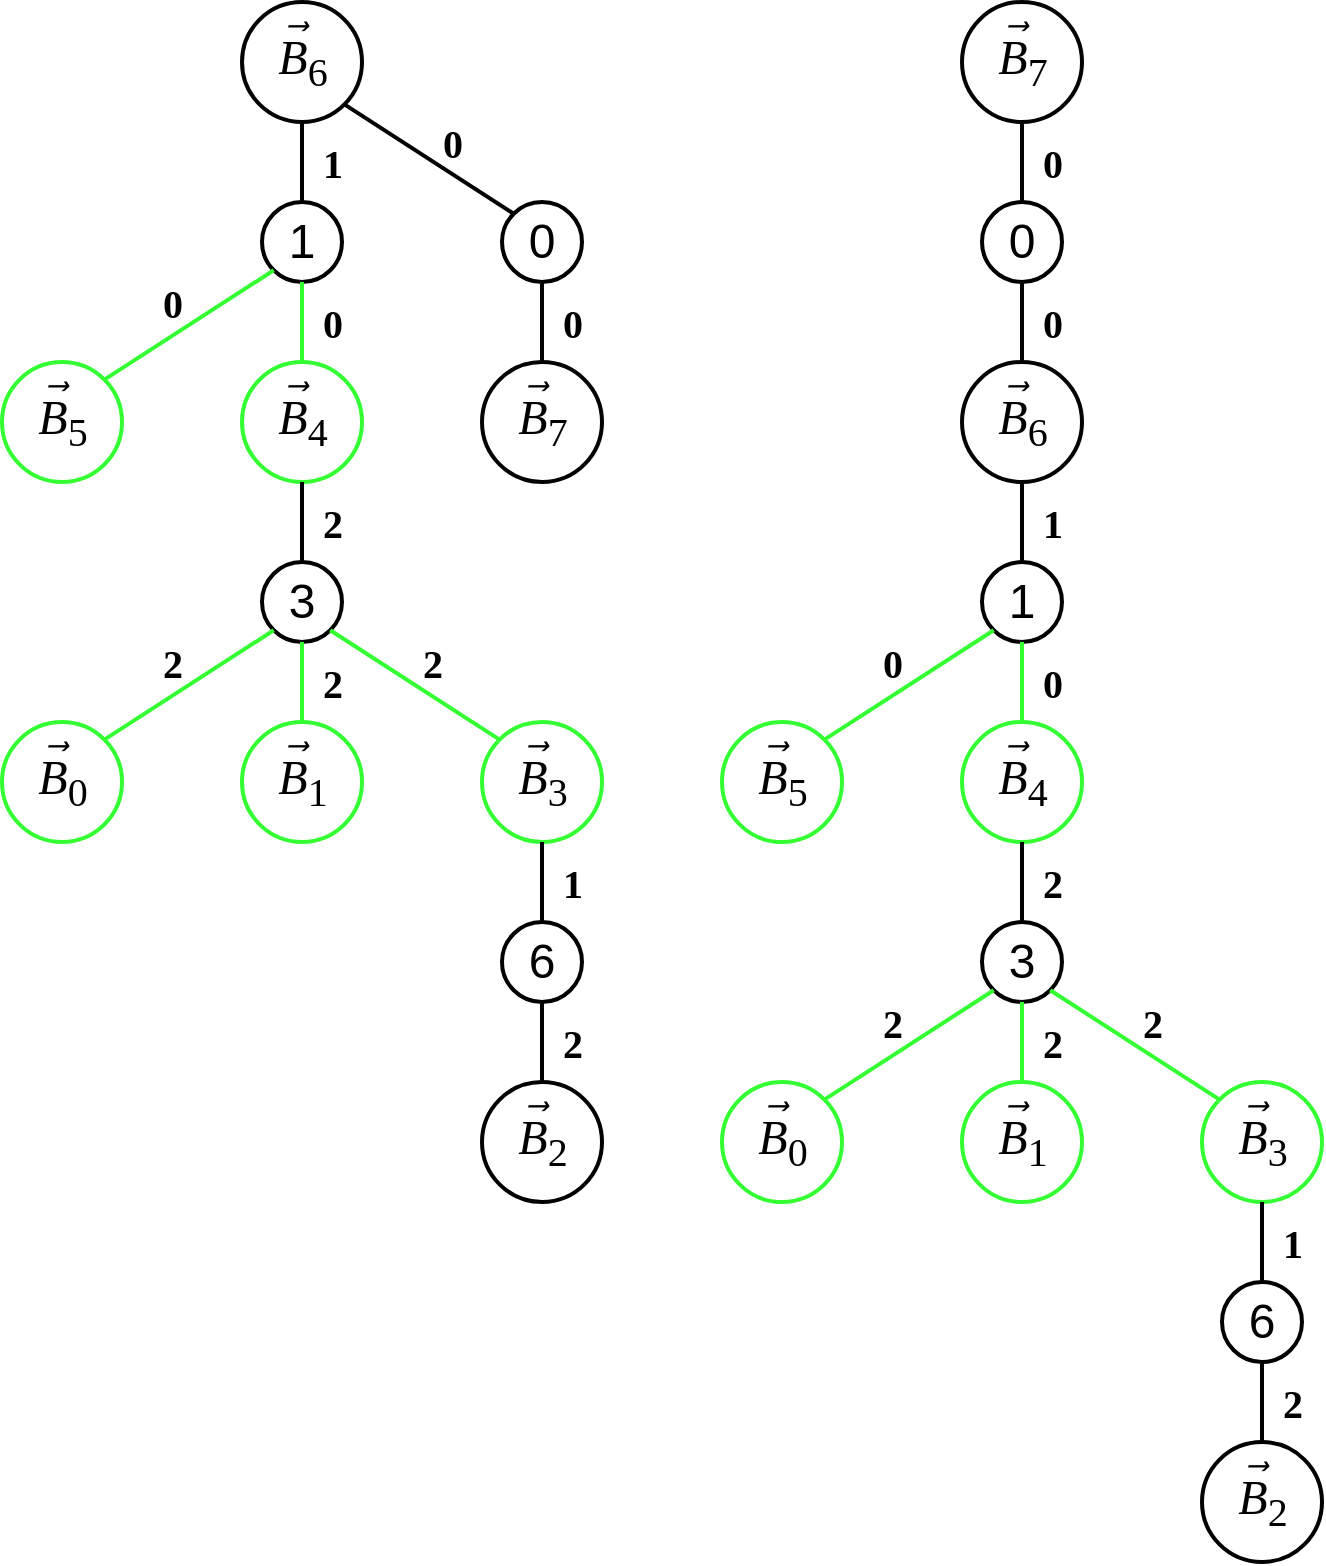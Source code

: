 <mxfile version="24.7.14">
  <diagram name="Page-1" id="zdLS6XzUSG3x8lp1yBCd">
    <mxGraphModel dx="1434" dy="841" grid="1" gridSize="10" guides="1" tooltips="1" connect="1" arrows="1" fold="1" page="1" pageScale="1" pageWidth="827" pageHeight="1169" background="none" math="0" shadow="0">
      <root>
        <mxCell id="0" />
        <mxCell id="1" parent="0" />
        <mxCell id="ZnwNd1amS8vzW6LrnCgQ-21" value="" style="ellipse;whiteSpace=wrap;html=1;aspect=fixed;strokeWidth=2;fontSize=15;strokeColor=#33FF33;" parent="1" vertex="1">
          <mxGeometry x="110" y="460" width="60" height="60" as="geometry" />
        </mxCell>
        <mxCell id="_PjYLiZ7u1xAUvMMXe8_-4" value="&lt;font face=&quot;Helvetica&quot; style=&quot;font-size: 24px;&quot;&gt;3&lt;/font&gt;" style="ellipse;whiteSpace=wrap;html=1;aspect=fixed;strokeWidth=2;" parent="1" vertex="1">
          <mxGeometry x="240" y="380" width="40" height="40" as="geometry" />
        </mxCell>
        <mxCell id="ZnwNd1amS8vzW6LrnCgQ-4" value="&lt;span style=&quot;font-size: 24px;&quot;&gt;&lt;span style=&quot;font-style: italic;&quot;&gt;B&lt;/span&gt;&lt;span style=&quot;&quot;&gt;&lt;sub style=&quot;&quot;&gt;0&lt;/sub&gt;&lt;/span&gt;&lt;/span&gt;" style="text;html=1;align=center;verticalAlign=middle;resizable=0;points=[];autosize=1;strokeColor=none;fillColor=none;strokeWidth=1;fontFamily=Times New Roman;fontStyle=0" parent="1" vertex="1">
          <mxGeometry x="115" y="465" width="50" height="50" as="geometry" />
        </mxCell>
        <mxCell id="ZnwNd1amS8vzW6LrnCgQ-15" value="&lt;var style=&quot;font-size: 24px;&quot; class=&quot;vector&quot;&gt;&lt;span style=&quot;font-size: 24px;&quot;&gt;&lt;font style=&quot;font-size: 24px;&quot;&gt;⃗&lt;/font&gt;&lt;/span&gt;&lt;/var&gt;" style="text;html=1;align=center;verticalAlign=middle;resizable=0;points=[];autosize=1;strokeColor=none;fillColor=none;fontFamily=Times New Roman;fontSize=24;" parent="1" vertex="1">
          <mxGeometry x="130" y="460" width="20" height="40" as="geometry" />
        </mxCell>
        <mxCell id="ZnwNd1amS8vzW6LrnCgQ-23" value="" style="ellipse;whiteSpace=wrap;html=1;aspect=fixed;strokeWidth=2;fontSize=15;strokeColor=#33FF33;" parent="1" vertex="1">
          <mxGeometry x="230" y="460" width="60" height="60" as="geometry" />
        </mxCell>
        <mxCell id="ZnwNd1amS8vzW6LrnCgQ-24" value="&lt;span style=&quot;font-size: 24px;&quot;&gt;&lt;span style=&quot;font-style: italic;&quot;&gt;B&lt;/span&gt;&lt;span style=&quot;&quot;&gt;&lt;sub style=&quot;&quot;&gt;1&lt;/sub&gt;&lt;/span&gt;&lt;/span&gt;" style="text;html=1;align=center;verticalAlign=middle;resizable=0;points=[];autosize=1;strokeColor=none;fillColor=none;strokeWidth=1;fontFamily=Times New Roman;fontStyle=0" parent="1" vertex="1">
          <mxGeometry x="235" y="465" width="50" height="50" as="geometry" />
        </mxCell>
        <mxCell id="ZnwNd1amS8vzW6LrnCgQ-25" value="&lt;var style=&quot;font-size: 24px;&quot; class=&quot;vector&quot;&gt;&lt;span style=&quot;font-size: 24px;&quot;&gt;&lt;font style=&quot;font-size: 24px;&quot;&gt;⃗&lt;/font&gt;&lt;/span&gt;&lt;/var&gt;" style="text;html=1;align=center;verticalAlign=middle;resizable=0;points=[];autosize=1;strokeColor=none;fillColor=none;fontFamily=Times New Roman;fontSize=24;" parent="1" vertex="1">
          <mxGeometry x="250" y="460" width="20" height="40" as="geometry" />
        </mxCell>
        <mxCell id="ZnwNd1amS8vzW6LrnCgQ-26" value="" style="ellipse;whiteSpace=wrap;html=1;aspect=fixed;strokeWidth=2;fontSize=15;strokeColor=#33FF33;" parent="1" vertex="1">
          <mxGeometry x="350" y="460" width="60" height="60" as="geometry" />
        </mxCell>
        <mxCell id="ZnwNd1amS8vzW6LrnCgQ-27" value="&lt;span style=&quot;font-size: 24px;&quot;&gt;&lt;span style=&quot;font-style: italic;&quot;&gt;B&lt;/span&gt;&lt;span style=&quot;&quot;&gt;&lt;sub style=&quot;&quot;&gt;3&lt;/sub&gt;&lt;/span&gt;&lt;/span&gt;" style="text;html=1;align=center;verticalAlign=middle;resizable=0;points=[];autosize=1;strokeColor=none;fillColor=none;strokeWidth=1;fontFamily=Times New Roman;fontStyle=0" parent="1" vertex="1">
          <mxGeometry x="355" y="465" width="50" height="50" as="geometry" />
        </mxCell>
        <mxCell id="ZnwNd1amS8vzW6LrnCgQ-28" value="&lt;var style=&quot;font-size: 24px;&quot; class=&quot;vector&quot;&gt;&lt;span style=&quot;font-size: 24px;&quot;&gt;&lt;font style=&quot;font-size: 24px;&quot;&gt;⃗&lt;/font&gt;&lt;/span&gt;&lt;/var&gt;" style="text;html=1;align=center;verticalAlign=middle;resizable=0;points=[];autosize=1;strokeColor=none;fillColor=none;fontFamily=Times New Roman;fontSize=24;" parent="1" vertex="1">
          <mxGeometry x="370" y="460" width="20" height="40" as="geometry" />
        </mxCell>
        <mxCell id="ZnwNd1amS8vzW6LrnCgQ-29" value="" style="ellipse;whiteSpace=wrap;html=1;aspect=fixed;strokeWidth=2;fontSize=15;strokeColor=#33FF33;" parent="1" vertex="1">
          <mxGeometry x="230" y="280" width="60" height="60" as="geometry" />
        </mxCell>
        <mxCell id="ZnwNd1amS8vzW6LrnCgQ-30" value="&lt;span style=&quot;font-size: 24px;&quot;&gt;&lt;span style=&quot;font-style: italic;&quot;&gt;B&lt;/span&gt;&lt;span style=&quot;&quot;&gt;&lt;sub style=&quot;&quot;&gt;4&lt;/sub&gt;&lt;/span&gt;&lt;/span&gt;" style="text;html=1;align=center;verticalAlign=middle;resizable=0;points=[];autosize=1;strokeColor=none;fillColor=none;strokeWidth=1;fontFamily=Times New Roman;fontStyle=0" parent="1" vertex="1">
          <mxGeometry x="235" y="285" width="50" height="50" as="geometry" />
        </mxCell>
        <mxCell id="ZnwNd1amS8vzW6LrnCgQ-31" value="&lt;var style=&quot;font-size: 24px;&quot; class=&quot;vector&quot;&gt;&lt;span style=&quot;font-size: 24px;&quot;&gt;&lt;font style=&quot;font-size: 24px;&quot;&gt;⃗&lt;/font&gt;&lt;/span&gt;&lt;/var&gt;" style="text;html=1;align=center;verticalAlign=middle;resizable=0;points=[];autosize=1;strokeColor=none;fillColor=none;fontFamily=Times New Roman;fontSize=24;" parent="1" vertex="1">
          <mxGeometry x="250" y="280" width="20" height="40" as="geometry" />
        </mxCell>
        <mxCell id="ZnwNd1amS8vzW6LrnCgQ-35" value="&lt;font face=&quot;Helvetica&quot; style=&quot;font-size: 24px;&quot;&gt;6&lt;/font&gt;" style="ellipse;whiteSpace=wrap;html=1;aspect=fixed;strokeWidth=2;" parent="1" vertex="1">
          <mxGeometry x="360" y="560" width="40" height="40" as="geometry" />
        </mxCell>
        <mxCell id="ZnwNd1amS8vzW6LrnCgQ-36" value="&lt;font face=&quot;Helvetica&quot; style=&quot;font-size: 24px;&quot;&gt;1&lt;/font&gt;" style="ellipse;whiteSpace=wrap;html=1;aspect=fixed;strokeWidth=2;" parent="1" vertex="1">
          <mxGeometry x="240" y="200" width="40" height="40" as="geometry" />
        </mxCell>
        <mxCell id="ZnwNd1amS8vzW6LrnCgQ-41" value="" style="ellipse;whiteSpace=wrap;html=1;aspect=fixed;strokeWidth=2;fontSize=15;" parent="1" vertex="1">
          <mxGeometry x="350" y="640" width="60" height="60" as="geometry" />
        </mxCell>
        <mxCell id="ZnwNd1amS8vzW6LrnCgQ-42" value="&lt;span style=&quot;font-size: 24px;&quot;&gt;&lt;span style=&quot;font-style: italic;&quot;&gt;B&lt;/span&gt;&lt;span style=&quot;&quot;&gt;&lt;sub style=&quot;&quot;&gt;2&lt;/sub&gt;&lt;/span&gt;&lt;/span&gt;" style="text;html=1;align=center;verticalAlign=middle;resizable=0;points=[];autosize=1;strokeColor=none;fillColor=none;strokeWidth=1;fontFamily=Times New Roman;fontStyle=0" parent="1" vertex="1">
          <mxGeometry x="355" y="645" width="50" height="50" as="geometry" />
        </mxCell>
        <mxCell id="ZnwNd1amS8vzW6LrnCgQ-43" value="&lt;var style=&quot;font-size: 24px;&quot; class=&quot;vector&quot;&gt;&lt;span style=&quot;font-size: 24px;&quot;&gt;&lt;font style=&quot;font-size: 24px;&quot;&gt;⃗&lt;/font&gt;&lt;/span&gt;&lt;/var&gt;" style="text;html=1;align=center;verticalAlign=middle;resizable=0;points=[];autosize=1;strokeColor=none;fillColor=none;fontFamily=Times New Roman;fontSize=24;" parent="1" vertex="1">
          <mxGeometry x="370" y="640" width="20" height="40" as="geometry" />
        </mxCell>
        <mxCell id="ZnwNd1amS8vzW6LrnCgQ-44" value="" style="ellipse;whiteSpace=wrap;html=1;aspect=fixed;strokeWidth=2;fontSize=15;strokeColor=#33FF33;" parent="1" vertex="1">
          <mxGeometry x="110" y="280" width="60" height="60" as="geometry" />
        </mxCell>
        <mxCell id="ZnwNd1amS8vzW6LrnCgQ-45" value="&lt;span style=&quot;font-size: 24px;&quot;&gt;&lt;span style=&quot;font-style: italic;&quot;&gt;B&lt;/span&gt;&lt;span style=&quot;&quot;&gt;&lt;sub style=&quot;&quot;&gt;5&lt;/sub&gt;&lt;/span&gt;&lt;/span&gt;" style="text;html=1;align=center;verticalAlign=middle;resizable=0;points=[];autosize=1;strokeColor=none;fillColor=none;strokeWidth=1;fontFamily=Times New Roman;fontStyle=0" parent="1" vertex="1">
          <mxGeometry x="115" y="285" width="50" height="50" as="geometry" />
        </mxCell>
        <mxCell id="ZnwNd1amS8vzW6LrnCgQ-46" value="&lt;var style=&quot;font-size: 24px;&quot; class=&quot;vector&quot;&gt;&lt;span style=&quot;font-size: 24px;&quot;&gt;&lt;font style=&quot;font-size: 24px;&quot;&gt;⃗&lt;/font&gt;&lt;/span&gt;&lt;/var&gt;" style="text;html=1;align=center;verticalAlign=middle;resizable=0;points=[];autosize=1;strokeColor=none;fillColor=none;fontFamily=Times New Roman;fontSize=24;" parent="1" vertex="1">
          <mxGeometry x="130" y="280" width="20" height="40" as="geometry" />
        </mxCell>
        <mxCell id="ZnwNd1amS8vzW6LrnCgQ-47" value="" style="ellipse;whiteSpace=wrap;html=1;aspect=fixed;strokeWidth=2;fontSize=15;strokeColor=#030303;" parent="1" vertex="1">
          <mxGeometry x="230" y="100" width="60" height="60" as="geometry" />
        </mxCell>
        <mxCell id="ZnwNd1amS8vzW6LrnCgQ-48" value="&lt;span style=&quot;font-size: 24px;&quot;&gt;&lt;span style=&quot;font-style: italic;&quot;&gt;B&lt;/span&gt;&lt;span style=&quot;&quot;&gt;&lt;sub style=&quot;&quot;&gt;6&lt;/sub&gt;&lt;/span&gt;&lt;/span&gt;" style="text;html=1;align=center;verticalAlign=middle;resizable=0;points=[];autosize=1;strokeColor=none;fillColor=none;strokeWidth=1;fontFamily=Times New Roman;fontStyle=0" parent="1" vertex="1">
          <mxGeometry x="235" y="105" width="50" height="50" as="geometry" />
        </mxCell>
        <mxCell id="ZnwNd1amS8vzW6LrnCgQ-49" value="&lt;var style=&quot;font-size: 24px;&quot; class=&quot;vector&quot;&gt;&lt;span style=&quot;font-size: 24px;&quot;&gt;&lt;font style=&quot;font-size: 24px;&quot;&gt;⃗&lt;/font&gt;&lt;/span&gt;&lt;/var&gt;" style="text;html=1;align=center;verticalAlign=middle;resizable=0;points=[];autosize=1;strokeColor=none;fillColor=none;fontFamily=Times New Roman;fontSize=24;" parent="1" vertex="1">
          <mxGeometry x="250" y="100" width="20" height="40" as="geometry" />
        </mxCell>
        <mxCell id="ZnwNd1amS8vzW6LrnCgQ-50" value="" style="endArrow=none;html=1;rounded=0;entryX=0.5;entryY=0;entryDx=0;entryDy=0;exitX=0.5;exitY=1;exitDx=0;exitDy=0;fontSize=11;strokeWidth=2;" parent="1" source="ZnwNd1amS8vzW6LrnCgQ-35" target="ZnwNd1amS8vzW6LrnCgQ-41" edge="1">
          <mxGeometry width="50" height="50" relative="1" as="geometry">
            <mxPoint x="40" y="670" as="sourcePoint" />
            <mxPoint x="40" y="710" as="targetPoint" />
          </mxGeometry>
        </mxCell>
        <mxCell id="ZnwNd1amS8vzW6LrnCgQ-53" value="&lt;font face=&quot;Helvetica&quot; style=&quot;font-size: 24px;&quot;&gt;0&lt;/font&gt;" style="ellipse;whiteSpace=wrap;html=1;aspect=fixed;strokeWidth=2;" parent="1" vertex="1">
          <mxGeometry x="360" y="200" width="40" height="40" as="geometry" />
        </mxCell>
        <mxCell id="ZnwNd1amS8vzW6LrnCgQ-54" value="" style="ellipse;whiteSpace=wrap;html=1;aspect=fixed;strokeWidth=2;fontSize=15;strokeColor=#030303;" parent="1" vertex="1">
          <mxGeometry x="350" y="280" width="60" height="60" as="geometry" />
        </mxCell>
        <mxCell id="ZnwNd1amS8vzW6LrnCgQ-55" value="&lt;span style=&quot;font-size: 24px;&quot;&gt;&lt;span style=&quot;font-style: italic;&quot;&gt;B&lt;/span&gt;&lt;span style=&quot;&quot;&gt;&lt;sub style=&quot;&quot;&gt;7&lt;/sub&gt;&lt;/span&gt;&lt;/span&gt;" style="text;html=1;align=center;verticalAlign=middle;resizable=0;points=[];autosize=1;strokeColor=none;fillColor=none;strokeWidth=1;fontFamily=Times New Roman;fontStyle=0" parent="1" vertex="1">
          <mxGeometry x="355" y="285" width="50" height="50" as="geometry" />
        </mxCell>
        <mxCell id="ZnwNd1amS8vzW6LrnCgQ-56" value="&lt;var style=&quot;font-size: 24px;&quot; class=&quot;vector&quot;&gt;&lt;span style=&quot;font-size: 24px;&quot;&gt;&lt;font style=&quot;font-size: 24px;&quot;&gt;⃗&lt;/font&gt;&lt;/span&gt;&lt;/var&gt;" style="text;html=1;align=center;verticalAlign=middle;resizable=0;points=[];autosize=1;strokeColor=none;fillColor=none;fontFamily=Times New Roman;fontSize=24;" parent="1" vertex="1">
          <mxGeometry x="370" y="280" width="20" height="40" as="geometry" />
        </mxCell>
        <mxCell id="ZnwNd1amS8vzW6LrnCgQ-58" value="" style="endArrow=none;html=1;rounded=0;entryX=0.5;entryY=1;entryDx=0;entryDy=0;exitX=0.5;exitY=0;exitDx=0;exitDy=0;fontSize=11;strokeWidth=2;strokeColor=#030303;" parent="1" source="ZnwNd1amS8vzW6LrnCgQ-54" target="ZnwNd1amS8vzW6LrnCgQ-53" edge="1">
          <mxGeometry width="50" height="50" relative="1" as="geometry">
            <mxPoint x="470" y="570" as="sourcePoint" />
            <mxPoint x="470" y="530" as="targetPoint" />
          </mxGeometry>
        </mxCell>
        <mxCell id="hOlZU20SFHRlqGnEyY6V-10" value="&lt;font size=&quot;1&quot; face=&quot;Times New Roman&quot;&gt;&lt;span style=&quot;font-size: 20px;&quot;&gt;&lt;b&gt;0&lt;/b&gt;&lt;/span&gt;&lt;/font&gt;" style="text;html=1;align=center;verticalAlign=middle;resizable=0;points=[];autosize=1;strokeColor=none;fillColor=none;" parent="1" vertex="1">
          <mxGeometry x="320" y="150" width="30" height="40" as="geometry" />
        </mxCell>
        <mxCell id="Zt5FTZZe3lsU1F_ZuzoK-1" value="" style="endArrow=none;html=1;rounded=0;entryX=1;entryY=1;entryDx=0;entryDy=0;exitX=0;exitY=0;exitDx=0;exitDy=0;fontSize=11;strokeWidth=2;strokeColor=#030303;" parent="1" source="ZnwNd1amS8vzW6LrnCgQ-53" target="ZnwNd1amS8vzW6LrnCgQ-47" edge="1">
          <mxGeometry width="50" height="50" relative="1" as="geometry">
            <mxPoint x="470" y="650" as="sourcePoint" />
            <mxPoint x="390" y="250" as="targetPoint" />
          </mxGeometry>
        </mxCell>
        <mxCell id="Zt5FTZZe3lsU1F_ZuzoK-2" value="" style="endArrow=none;html=1;rounded=0;entryX=0.5;entryY=1;entryDx=0;entryDy=0;exitX=0.5;exitY=0;exitDx=0;exitDy=0;fontSize=11;strokeWidth=2;" parent="1" source="ZnwNd1amS8vzW6LrnCgQ-36" target="ZnwNd1amS8vzW6LrnCgQ-47" edge="1">
          <mxGeometry width="50" height="50" relative="1" as="geometry">
            <mxPoint x="40" y="530" as="sourcePoint" />
            <mxPoint x="40" y="490" as="targetPoint" />
          </mxGeometry>
        </mxCell>
        <mxCell id="Zt5FTZZe3lsU1F_ZuzoK-3" value="" style="endArrow=none;html=1;rounded=0;entryX=0.5;entryY=1;entryDx=0;entryDy=0;fontSize=11;strokeWidth=2;exitX=0.5;exitY=0;exitDx=0;exitDy=0;strokeColor=#33FF33;" parent="1" source="ZnwNd1amS8vzW6LrnCgQ-29" target="ZnwNd1amS8vzW6LrnCgQ-36" edge="1">
          <mxGeometry width="50" height="50" relative="1" as="geometry">
            <mxPoint x="260" y="280" as="sourcePoint" />
            <mxPoint x="270" y="170" as="targetPoint" />
          </mxGeometry>
        </mxCell>
        <mxCell id="Zt5FTZZe3lsU1F_ZuzoK-5" value="" style="endArrow=none;html=1;rounded=0;entryX=1;entryY=0;entryDx=0;entryDy=0;fontSize=11;strokeWidth=2;exitX=0;exitY=1;exitDx=0;exitDy=0;strokeColor=#33FF33;" parent="1" source="ZnwNd1amS8vzW6LrnCgQ-36" target="ZnwNd1amS8vzW6LrnCgQ-44" edge="1">
          <mxGeometry width="50" height="50" relative="1" as="geometry">
            <mxPoint x="270" y="290" as="sourcePoint" />
            <mxPoint x="270" y="250" as="targetPoint" />
          </mxGeometry>
        </mxCell>
        <mxCell id="Zt5FTZZe3lsU1F_ZuzoK-7" value="" style="endArrow=none;html=1;rounded=0;entryX=0.5;entryY=0;entryDx=0;entryDy=0;fontSize=11;strokeWidth=2;exitX=0.5;exitY=1;exitDx=0;exitDy=0;" parent="1" source="ZnwNd1amS8vzW6LrnCgQ-29" target="_PjYLiZ7u1xAUvMMXe8_-4" edge="1">
          <mxGeometry width="50" height="50" relative="1" as="geometry">
            <mxPoint x="256" y="244" as="sourcePoint" />
            <mxPoint x="171" y="299" as="targetPoint" />
          </mxGeometry>
        </mxCell>
        <mxCell id="Zt5FTZZe3lsU1F_ZuzoK-8" value="" style="endArrow=none;html=1;rounded=0;entryX=1;entryY=0;entryDx=0;entryDy=0;fontSize=11;strokeWidth=2;exitX=0;exitY=1;exitDx=0;exitDy=0;strokeColor=#33FF33;" parent="1" source="_PjYLiZ7u1xAUvMMXe8_-4" target="ZnwNd1amS8vzW6LrnCgQ-21" edge="1">
          <mxGeometry width="50" height="50" relative="1" as="geometry">
            <mxPoint x="270" y="350" as="sourcePoint" />
            <mxPoint x="270" y="390" as="targetPoint" />
          </mxGeometry>
        </mxCell>
        <mxCell id="Zt5FTZZe3lsU1F_ZuzoK-9" value="" style="endArrow=none;html=1;rounded=0;entryX=0.5;entryY=0;entryDx=0;entryDy=0;fontSize=11;strokeWidth=2;exitX=0.5;exitY=1;exitDx=0;exitDy=0;strokeColor=#33FF33;" parent="1" source="_PjYLiZ7u1xAUvMMXe8_-4" target="ZnwNd1amS8vzW6LrnCgQ-23" edge="1">
          <mxGeometry width="50" height="50" relative="1" as="geometry">
            <mxPoint x="256" y="418" as="sourcePoint" />
            <mxPoint x="171" y="479" as="targetPoint" />
          </mxGeometry>
        </mxCell>
        <mxCell id="Zt5FTZZe3lsU1F_ZuzoK-10" value="" style="endArrow=none;html=1;rounded=0;entryX=0;entryY=0;entryDx=0;entryDy=0;fontSize=11;strokeWidth=2;exitX=1;exitY=1;exitDx=0;exitDy=0;strokeColor=#33FF33;" parent="1" source="_PjYLiZ7u1xAUvMMXe8_-4" target="ZnwNd1amS8vzW6LrnCgQ-26" edge="1">
          <mxGeometry width="50" height="50" relative="1" as="geometry">
            <mxPoint x="270" y="430" as="sourcePoint" />
            <mxPoint x="270" y="470" as="targetPoint" />
          </mxGeometry>
        </mxCell>
        <mxCell id="Zt5FTZZe3lsU1F_ZuzoK-11" value="" style="endArrow=none;html=1;rounded=0;entryX=0.5;entryY=0;entryDx=0;entryDy=0;fontSize=11;strokeWidth=2;exitX=0.5;exitY=1;exitDx=0;exitDy=0;" parent="1" source="ZnwNd1amS8vzW6LrnCgQ-26" target="ZnwNd1amS8vzW6LrnCgQ-35" edge="1">
          <mxGeometry width="50" height="50" relative="1" as="geometry">
            <mxPoint x="270" y="430" as="sourcePoint" />
            <mxPoint x="270" y="470" as="targetPoint" />
          </mxGeometry>
        </mxCell>
        <mxCell id="Zt5FTZZe3lsU1F_ZuzoK-12" value="&lt;font size=&quot;1&quot; face=&quot;Times New Roman&quot;&gt;&lt;span style=&quot;font-size: 20px;&quot;&gt;&lt;b&gt;0&lt;/b&gt;&lt;/span&gt;&lt;/font&gt;" style="text;html=1;align=center;verticalAlign=middle;resizable=0;points=[];autosize=1;strokeColor=none;fillColor=none;" parent="1" vertex="1">
          <mxGeometry x="380" y="240" width="30" height="40" as="geometry" />
        </mxCell>
        <mxCell id="Zt5FTZZe3lsU1F_ZuzoK-13" value="&lt;font size=&quot;1&quot; face=&quot;Times New Roman&quot;&gt;&lt;span style=&quot;font-size: 20px;&quot;&gt;&lt;b&gt;0&lt;/b&gt;&lt;/span&gt;&lt;/font&gt;" style="text;html=1;align=center;verticalAlign=middle;resizable=0;points=[];autosize=1;strokeColor=none;fillColor=none;" parent="1" vertex="1">
          <mxGeometry x="260" y="240" width="30" height="40" as="geometry" />
        </mxCell>
        <mxCell id="Zt5FTZZe3lsU1F_ZuzoK-14" value="&lt;font size=&quot;1&quot; face=&quot;Times New Roman&quot;&gt;&lt;span style=&quot;font-size: 20px;&quot;&gt;&lt;b&gt;0&lt;/b&gt;&lt;/span&gt;&lt;/font&gt;" style="text;html=1;align=center;verticalAlign=middle;resizable=0;points=[];autosize=1;strokeColor=none;fillColor=none;" parent="1" vertex="1">
          <mxGeometry x="180" y="230" width="30" height="40" as="geometry" />
        </mxCell>
        <mxCell id="Zt5FTZZe3lsU1F_ZuzoK-15" value="&lt;font size=&quot;1&quot; face=&quot;Times New Roman&quot;&gt;&lt;span style=&quot;font-size: 20px;&quot;&gt;&lt;b&gt;1&lt;/b&gt;&lt;/span&gt;&lt;/font&gt;" style="text;html=1;align=center;verticalAlign=middle;resizable=0;points=[];autosize=1;strokeColor=none;fillColor=none;" parent="1" vertex="1">
          <mxGeometry x="260" y="160" width="30" height="40" as="geometry" />
        </mxCell>
        <mxCell id="Zt5FTZZe3lsU1F_ZuzoK-16" value="&lt;font size=&quot;1&quot; face=&quot;Times New Roman&quot;&gt;&lt;span style=&quot;font-size: 20px;&quot;&gt;&lt;b&gt;2&lt;/b&gt;&lt;/span&gt;&lt;/font&gt;" style="text;html=1;align=center;verticalAlign=middle;resizable=0;points=[];autosize=1;strokeColor=none;fillColor=none;" parent="1" vertex="1">
          <mxGeometry x="260" y="340" width="30" height="40" as="geometry" />
        </mxCell>
        <mxCell id="Zt5FTZZe3lsU1F_ZuzoK-17" value="&lt;font size=&quot;1&quot; face=&quot;Times New Roman&quot;&gt;&lt;span style=&quot;font-size: 20px;&quot;&gt;&lt;b&gt;2&lt;/b&gt;&lt;/span&gt;&lt;/font&gt;" style="text;html=1;align=center;verticalAlign=middle;resizable=0;points=[];autosize=1;strokeColor=none;fillColor=none;" parent="1" vertex="1">
          <mxGeometry x="180" y="410" width="30" height="40" as="geometry" />
        </mxCell>
        <mxCell id="Zt5FTZZe3lsU1F_ZuzoK-18" value="&lt;font size=&quot;1&quot; face=&quot;Times New Roman&quot;&gt;&lt;span style=&quot;font-size: 20px;&quot;&gt;&lt;b&gt;2&lt;/b&gt;&lt;/span&gt;&lt;/font&gt;" style="text;html=1;align=center;verticalAlign=middle;resizable=0;points=[];autosize=1;strokeColor=none;fillColor=none;" parent="1" vertex="1">
          <mxGeometry x="310" y="410" width="30" height="40" as="geometry" />
        </mxCell>
        <mxCell id="Zt5FTZZe3lsU1F_ZuzoK-19" value="&lt;font size=&quot;1&quot; face=&quot;Times New Roman&quot;&gt;&lt;span style=&quot;font-size: 20px;&quot;&gt;&lt;b&gt;2&lt;/b&gt;&lt;/span&gt;&lt;/font&gt;" style="text;html=1;align=center;verticalAlign=middle;resizable=0;points=[];autosize=1;strokeColor=none;fillColor=none;" parent="1" vertex="1">
          <mxGeometry x="260" y="420" width="30" height="40" as="geometry" />
        </mxCell>
        <mxCell id="Zt5FTZZe3lsU1F_ZuzoK-20" value="&lt;font size=&quot;1&quot; face=&quot;Times New Roman&quot;&gt;&lt;span style=&quot;font-size: 20px;&quot;&gt;&lt;b&gt;1&lt;/b&gt;&lt;/span&gt;&lt;/font&gt;" style="text;html=1;align=center;verticalAlign=middle;resizable=0;points=[];autosize=1;strokeColor=none;fillColor=none;" parent="1" vertex="1">
          <mxGeometry x="380" y="520" width="30" height="40" as="geometry" />
        </mxCell>
        <mxCell id="Zt5FTZZe3lsU1F_ZuzoK-21" value="&lt;font size=&quot;1&quot; face=&quot;Times New Roman&quot;&gt;&lt;span style=&quot;font-size: 20px;&quot;&gt;&lt;b&gt;2&lt;/b&gt;&lt;/span&gt;&lt;/font&gt;" style="text;html=1;align=center;verticalAlign=middle;resizable=0;points=[];autosize=1;strokeColor=none;fillColor=none;" parent="1" vertex="1">
          <mxGeometry x="380" y="600" width="30" height="40" as="geometry" />
        </mxCell>
        <mxCell id="TzjRBAKnUcTtgnmutC54-1" value="" style="ellipse;whiteSpace=wrap;html=1;aspect=fixed;strokeWidth=2;fontSize=15;strokeColor=#33FF33;" vertex="1" parent="1">
          <mxGeometry x="470" y="640" width="60" height="60" as="geometry" />
        </mxCell>
        <mxCell id="TzjRBAKnUcTtgnmutC54-2" value="&lt;font face=&quot;Helvetica&quot; style=&quot;font-size: 24px;&quot;&gt;3&lt;/font&gt;" style="ellipse;whiteSpace=wrap;html=1;aspect=fixed;strokeWidth=2;" vertex="1" parent="1">
          <mxGeometry x="600" y="560" width="40" height="40" as="geometry" />
        </mxCell>
        <mxCell id="TzjRBAKnUcTtgnmutC54-3" value="&lt;span style=&quot;font-size: 24px;&quot;&gt;&lt;span style=&quot;font-style: italic;&quot;&gt;B&lt;/span&gt;&lt;span style=&quot;&quot;&gt;&lt;sub style=&quot;&quot;&gt;0&lt;/sub&gt;&lt;/span&gt;&lt;/span&gt;" style="text;html=1;align=center;verticalAlign=middle;resizable=0;points=[];autosize=1;strokeColor=none;fillColor=none;strokeWidth=1;fontFamily=Times New Roman;fontStyle=0" vertex="1" parent="1">
          <mxGeometry x="475" y="645" width="50" height="50" as="geometry" />
        </mxCell>
        <mxCell id="TzjRBAKnUcTtgnmutC54-4" value="&lt;var style=&quot;font-size: 24px;&quot; class=&quot;vector&quot;&gt;&lt;span style=&quot;font-size: 24px;&quot;&gt;&lt;font style=&quot;font-size: 24px;&quot;&gt;⃗&lt;/font&gt;&lt;/span&gt;&lt;/var&gt;" style="text;html=1;align=center;verticalAlign=middle;resizable=0;points=[];autosize=1;strokeColor=none;fillColor=none;fontFamily=Times New Roman;fontSize=24;" vertex="1" parent="1">
          <mxGeometry x="490" y="640" width="20" height="40" as="geometry" />
        </mxCell>
        <mxCell id="TzjRBAKnUcTtgnmutC54-5" value="" style="ellipse;whiteSpace=wrap;html=1;aspect=fixed;strokeWidth=2;fontSize=15;strokeColor=#33FF33;" vertex="1" parent="1">
          <mxGeometry x="590" y="640" width="60" height="60" as="geometry" />
        </mxCell>
        <mxCell id="TzjRBAKnUcTtgnmutC54-6" value="&lt;span style=&quot;font-size: 24px;&quot;&gt;&lt;span style=&quot;font-style: italic;&quot;&gt;B&lt;/span&gt;&lt;span style=&quot;&quot;&gt;&lt;sub style=&quot;&quot;&gt;1&lt;/sub&gt;&lt;/span&gt;&lt;/span&gt;" style="text;html=1;align=center;verticalAlign=middle;resizable=0;points=[];autosize=1;strokeColor=none;fillColor=none;strokeWidth=1;fontFamily=Times New Roman;fontStyle=0" vertex="1" parent="1">
          <mxGeometry x="595" y="645" width="50" height="50" as="geometry" />
        </mxCell>
        <mxCell id="TzjRBAKnUcTtgnmutC54-7" value="&lt;var style=&quot;font-size: 24px;&quot; class=&quot;vector&quot;&gt;&lt;span style=&quot;font-size: 24px;&quot;&gt;&lt;font style=&quot;font-size: 24px;&quot;&gt;⃗&lt;/font&gt;&lt;/span&gt;&lt;/var&gt;" style="text;html=1;align=center;verticalAlign=middle;resizable=0;points=[];autosize=1;strokeColor=none;fillColor=none;fontFamily=Times New Roman;fontSize=24;" vertex="1" parent="1">
          <mxGeometry x="610" y="640" width="20" height="40" as="geometry" />
        </mxCell>
        <mxCell id="TzjRBAKnUcTtgnmutC54-8" value="" style="ellipse;whiteSpace=wrap;html=1;aspect=fixed;strokeWidth=2;fontSize=15;strokeColor=#33FF33;" vertex="1" parent="1">
          <mxGeometry x="710" y="640" width="60" height="60" as="geometry" />
        </mxCell>
        <mxCell id="TzjRBAKnUcTtgnmutC54-9" value="&lt;span style=&quot;font-size: 24px;&quot;&gt;&lt;span style=&quot;font-style: italic;&quot;&gt;B&lt;/span&gt;&lt;span style=&quot;&quot;&gt;&lt;sub style=&quot;&quot;&gt;3&lt;/sub&gt;&lt;/span&gt;&lt;/span&gt;" style="text;html=1;align=center;verticalAlign=middle;resizable=0;points=[];autosize=1;strokeColor=none;fillColor=none;strokeWidth=1;fontFamily=Times New Roman;fontStyle=0" vertex="1" parent="1">
          <mxGeometry x="715" y="645" width="50" height="50" as="geometry" />
        </mxCell>
        <mxCell id="TzjRBAKnUcTtgnmutC54-10" value="&lt;var style=&quot;font-size: 24px;&quot; class=&quot;vector&quot;&gt;&lt;span style=&quot;font-size: 24px;&quot;&gt;&lt;font style=&quot;font-size: 24px;&quot;&gt;⃗&lt;/font&gt;&lt;/span&gt;&lt;/var&gt;" style="text;html=1;align=center;verticalAlign=middle;resizable=0;points=[];autosize=1;strokeColor=none;fillColor=none;fontFamily=Times New Roman;fontSize=24;" vertex="1" parent="1">
          <mxGeometry x="730" y="640" width="20" height="40" as="geometry" />
        </mxCell>
        <mxCell id="TzjRBAKnUcTtgnmutC54-11" value="" style="ellipse;whiteSpace=wrap;html=1;aspect=fixed;strokeWidth=2;fontSize=15;strokeColor=#33FF33;" vertex="1" parent="1">
          <mxGeometry x="590" y="460" width="60" height="60" as="geometry" />
        </mxCell>
        <mxCell id="TzjRBAKnUcTtgnmutC54-12" value="&lt;span style=&quot;font-size: 24px;&quot;&gt;&lt;span style=&quot;font-style: italic;&quot;&gt;B&lt;/span&gt;&lt;span style=&quot;&quot;&gt;&lt;sub style=&quot;&quot;&gt;4&lt;/sub&gt;&lt;/span&gt;&lt;/span&gt;" style="text;html=1;align=center;verticalAlign=middle;resizable=0;points=[];autosize=1;strokeColor=none;fillColor=none;strokeWidth=1;fontFamily=Times New Roman;fontStyle=0" vertex="1" parent="1">
          <mxGeometry x="595" y="465" width="50" height="50" as="geometry" />
        </mxCell>
        <mxCell id="TzjRBAKnUcTtgnmutC54-13" value="&lt;var style=&quot;font-size: 24px;&quot; class=&quot;vector&quot;&gt;&lt;span style=&quot;font-size: 24px;&quot;&gt;&lt;font style=&quot;font-size: 24px;&quot;&gt;⃗&lt;/font&gt;&lt;/span&gt;&lt;/var&gt;" style="text;html=1;align=center;verticalAlign=middle;resizable=0;points=[];autosize=1;strokeColor=none;fillColor=none;fontFamily=Times New Roman;fontSize=24;" vertex="1" parent="1">
          <mxGeometry x="610" y="460" width="20" height="40" as="geometry" />
        </mxCell>
        <mxCell id="TzjRBAKnUcTtgnmutC54-14" value="&lt;font face=&quot;Helvetica&quot; style=&quot;font-size: 24px;&quot;&gt;6&lt;/font&gt;" style="ellipse;whiteSpace=wrap;html=1;aspect=fixed;strokeWidth=2;" vertex="1" parent="1">
          <mxGeometry x="720" y="740" width="40" height="40" as="geometry" />
        </mxCell>
        <mxCell id="TzjRBAKnUcTtgnmutC54-15" value="&lt;font face=&quot;Helvetica&quot; style=&quot;font-size: 24px;&quot;&gt;1&lt;/font&gt;" style="ellipse;whiteSpace=wrap;html=1;aspect=fixed;strokeWidth=2;" vertex="1" parent="1">
          <mxGeometry x="600" y="380" width="40" height="40" as="geometry" />
        </mxCell>
        <mxCell id="TzjRBAKnUcTtgnmutC54-16" value="" style="ellipse;whiteSpace=wrap;html=1;aspect=fixed;strokeWidth=2;fontSize=15;" vertex="1" parent="1">
          <mxGeometry x="710" y="820" width="60" height="60" as="geometry" />
        </mxCell>
        <mxCell id="TzjRBAKnUcTtgnmutC54-17" value="&lt;span style=&quot;font-size: 24px;&quot;&gt;&lt;span style=&quot;font-style: italic;&quot;&gt;B&lt;/span&gt;&lt;span style=&quot;&quot;&gt;&lt;sub style=&quot;&quot;&gt;2&lt;/sub&gt;&lt;/span&gt;&lt;/span&gt;" style="text;html=1;align=center;verticalAlign=middle;resizable=0;points=[];autosize=1;strokeColor=none;fillColor=none;strokeWidth=1;fontFamily=Times New Roman;fontStyle=0" vertex="1" parent="1">
          <mxGeometry x="715" y="825" width="50" height="50" as="geometry" />
        </mxCell>
        <mxCell id="TzjRBAKnUcTtgnmutC54-18" value="&lt;var style=&quot;font-size: 24px;&quot; class=&quot;vector&quot;&gt;&lt;span style=&quot;font-size: 24px;&quot;&gt;&lt;font style=&quot;font-size: 24px;&quot;&gt;⃗&lt;/font&gt;&lt;/span&gt;&lt;/var&gt;" style="text;html=1;align=center;verticalAlign=middle;resizable=0;points=[];autosize=1;strokeColor=none;fillColor=none;fontFamily=Times New Roman;fontSize=24;" vertex="1" parent="1">
          <mxGeometry x="730" y="820" width="20" height="40" as="geometry" />
        </mxCell>
        <mxCell id="TzjRBAKnUcTtgnmutC54-19" value="" style="ellipse;whiteSpace=wrap;html=1;aspect=fixed;strokeWidth=2;fontSize=15;strokeColor=#33FF33;" vertex="1" parent="1">
          <mxGeometry x="470" y="460" width="60" height="60" as="geometry" />
        </mxCell>
        <mxCell id="TzjRBAKnUcTtgnmutC54-20" value="&lt;span style=&quot;font-size: 24px;&quot;&gt;&lt;span style=&quot;font-style: italic;&quot;&gt;B&lt;/span&gt;&lt;span style=&quot;&quot;&gt;&lt;sub style=&quot;&quot;&gt;5&lt;/sub&gt;&lt;/span&gt;&lt;/span&gt;" style="text;html=1;align=center;verticalAlign=middle;resizable=0;points=[];autosize=1;strokeColor=none;fillColor=none;strokeWidth=1;fontFamily=Times New Roman;fontStyle=0" vertex="1" parent="1">
          <mxGeometry x="475" y="465" width="50" height="50" as="geometry" />
        </mxCell>
        <mxCell id="TzjRBAKnUcTtgnmutC54-21" value="&lt;var style=&quot;font-size: 24px;&quot; class=&quot;vector&quot;&gt;&lt;span style=&quot;font-size: 24px;&quot;&gt;&lt;font style=&quot;font-size: 24px;&quot;&gt;⃗&lt;/font&gt;&lt;/span&gt;&lt;/var&gt;" style="text;html=1;align=center;verticalAlign=middle;resizable=0;points=[];autosize=1;strokeColor=none;fillColor=none;fontFamily=Times New Roman;fontSize=24;" vertex="1" parent="1">
          <mxGeometry x="490" y="460" width="20" height="40" as="geometry" />
        </mxCell>
        <mxCell id="TzjRBAKnUcTtgnmutC54-22" value="" style="ellipse;whiteSpace=wrap;html=1;aspect=fixed;strokeWidth=2;fontSize=15;strokeColor=#030303;" vertex="1" parent="1">
          <mxGeometry x="590" y="280" width="60" height="60" as="geometry" />
        </mxCell>
        <mxCell id="TzjRBAKnUcTtgnmutC54-23" value="&lt;span style=&quot;font-size: 24px;&quot;&gt;&lt;span style=&quot;font-style: italic;&quot;&gt;B&lt;/span&gt;&lt;span style=&quot;&quot;&gt;&lt;sub style=&quot;&quot;&gt;6&lt;/sub&gt;&lt;/span&gt;&lt;/span&gt;" style="text;html=1;align=center;verticalAlign=middle;resizable=0;points=[];autosize=1;strokeColor=none;fillColor=none;strokeWidth=1;fontFamily=Times New Roman;fontStyle=0" vertex="1" parent="1">
          <mxGeometry x="595" y="285" width="50" height="50" as="geometry" />
        </mxCell>
        <mxCell id="TzjRBAKnUcTtgnmutC54-24" value="&lt;var style=&quot;font-size: 24px;&quot; class=&quot;vector&quot;&gt;&lt;span style=&quot;font-size: 24px;&quot;&gt;&lt;font style=&quot;font-size: 24px;&quot;&gt;⃗&lt;/font&gt;&lt;/span&gt;&lt;/var&gt;" style="text;html=1;align=center;verticalAlign=middle;resizable=0;points=[];autosize=1;strokeColor=none;fillColor=none;fontFamily=Times New Roman;fontSize=24;" vertex="1" parent="1">
          <mxGeometry x="610" y="280" width="20" height="40" as="geometry" />
        </mxCell>
        <mxCell id="TzjRBAKnUcTtgnmutC54-25" value="" style="endArrow=none;html=1;rounded=0;entryX=0.5;entryY=0;entryDx=0;entryDy=0;exitX=0.5;exitY=1;exitDx=0;exitDy=0;fontSize=11;strokeWidth=2;" edge="1" parent="1" source="TzjRBAKnUcTtgnmutC54-14" target="TzjRBAKnUcTtgnmutC54-16">
          <mxGeometry width="50" height="50" relative="1" as="geometry">
            <mxPoint x="400" y="850" as="sourcePoint" />
            <mxPoint x="400" y="890" as="targetPoint" />
          </mxGeometry>
        </mxCell>
        <mxCell id="TzjRBAKnUcTtgnmutC54-26" value="&lt;font face=&quot;Helvetica&quot; style=&quot;font-size: 24px;&quot;&gt;0&lt;/font&gt;" style="ellipse;whiteSpace=wrap;html=1;aspect=fixed;strokeWidth=2;" vertex="1" parent="1">
          <mxGeometry x="600" y="200" width="40" height="40" as="geometry" />
        </mxCell>
        <mxCell id="TzjRBAKnUcTtgnmutC54-27" value="" style="ellipse;whiteSpace=wrap;html=1;aspect=fixed;strokeWidth=2;fontSize=15;strokeColor=#030303;" vertex="1" parent="1">
          <mxGeometry x="590" y="100" width="60" height="60" as="geometry" />
        </mxCell>
        <mxCell id="TzjRBAKnUcTtgnmutC54-28" value="&lt;span style=&quot;font-size: 24px;&quot;&gt;&lt;span style=&quot;font-style: italic;&quot;&gt;B&lt;/span&gt;&lt;span style=&quot;&quot;&gt;&lt;sub style=&quot;&quot;&gt;7&lt;/sub&gt;&lt;/span&gt;&lt;/span&gt;" style="text;html=1;align=center;verticalAlign=middle;resizable=0;points=[];autosize=1;strokeColor=none;fillColor=none;strokeWidth=1;fontFamily=Times New Roman;fontStyle=0" vertex="1" parent="1">
          <mxGeometry x="595" y="105" width="50" height="50" as="geometry" />
        </mxCell>
        <mxCell id="TzjRBAKnUcTtgnmutC54-29" value="&lt;var style=&quot;font-size: 24px;&quot; class=&quot;vector&quot;&gt;&lt;span style=&quot;font-size: 24px;&quot;&gt;&lt;font style=&quot;font-size: 24px;&quot;&gt;⃗&lt;/font&gt;&lt;/span&gt;&lt;/var&gt;" style="text;html=1;align=center;verticalAlign=middle;resizable=0;points=[];autosize=1;strokeColor=none;fillColor=none;fontFamily=Times New Roman;fontSize=24;" vertex="1" parent="1">
          <mxGeometry x="610" y="100" width="20" height="40" as="geometry" />
        </mxCell>
        <mxCell id="TzjRBAKnUcTtgnmutC54-31" value="&lt;font size=&quot;1&quot; face=&quot;Times New Roman&quot;&gt;&lt;span style=&quot;font-size: 20px;&quot;&gt;&lt;b&gt;0&lt;/b&gt;&lt;/span&gt;&lt;/font&gt;" style="text;html=1;align=center;verticalAlign=middle;resizable=0;points=[];autosize=1;strokeColor=none;fillColor=none;" vertex="1" parent="1">
          <mxGeometry x="620" y="240" width="30" height="40" as="geometry" />
        </mxCell>
        <mxCell id="TzjRBAKnUcTtgnmutC54-33" value="" style="endArrow=none;html=1;rounded=0;entryX=0.5;entryY=1;entryDx=0;entryDy=0;exitX=0.5;exitY=0;exitDx=0;exitDy=0;fontSize=11;strokeWidth=2;" edge="1" parent="1" source="TzjRBAKnUcTtgnmutC54-15" target="TzjRBAKnUcTtgnmutC54-22">
          <mxGeometry width="50" height="50" relative="1" as="geometry">
            <mxPoint x="400" y="710" as="sourcePoint" />
            <mxPoint x="400" y="670" as="targetPoint" />
          </mxGeometry>
        </mxCell>
        <mxCell id="TzjRBAKnUcTtgnmutC54-34" value="" style="endArrow=none;html=1;rounded=0;entryX=0.5;entryY=1;entryDx=0;entryDy=0;fontSize=11;strokeWidth=2;exitX=0.5;exitY=0;exitDx=0;exitDy=0;strokeColor=#33FF33;" edge="1" parent="1" source="TzjRBAKnUcTtgnmutC54-11" target="TzjRBAKnUcTtgnmutC54-15">
          <mxGeometry width="50" height="50" relative="1" as="geometry">
            <mxPoint x="620" y="460" as="sourcePoint" />
            <mxPoint x="630" y="350" as="targetPoint" />
          </mxGeometry>
        </mxCell>
        <mxCell id="TzjRBAKnUcTtgnmutC54-35" value="" style="endArrow=none;html=1;rounded=0;entryX=1;entryY=0;entryDx=0;entryDy=0;fontSize=11;strokeWidth=2;exitX=0;exitY=1;exitDx=0;exitDy=0;strokeColor=#33FF33;" edge="1" parent="1" source="TzjRBAKnUcTtgnmutC54-15" target="TzjRBAKnUcTtgnmutC54-19">
          <mxGeometry width="50" height="50" relative="1" as="geometry">
            <mxPoint x="630" y="470" as="sourcePoint" />
            <mxPoint x="630" y="430" as="targetPoint" />
          </mxGeometry>
        </mxCell>
        <mxCell id="TzjRBAKnUcTtgnmutC54-36" value="" style="endArrow=none;html=1;rounded=0;entryX=0.5;entryY=0;entryDx=0;entryDy=0;fontSize=11;strokeWidth=2;exitX=0.5;exitY=1;exitDx=0;exitDy=0;" edge="1" parent="1" source="TzjRBAKnUcTtgnmutC54-11" target="TzjRBAKnUcTtgnmutC54-2">
          <mxGeometry width="50" height="50" relative="1" as="geometry">
            <mxPoint x="616" y="424" as="sourcePoint" />
            <mxPoint x="531" y="479" as="targetPoint" />
          </mxGeometry>
        </mxCell>
        <mxCell id="TzjRBAKnUcTtgnmutC54-37" value="" style="endArrow=none;html=1;rounded=0;entryX=1;entryY=0;entryDx=0;entryDy=0;fontSize=11;strokeWidth=2;exitX=0;exitY=1;exitDx=0;exitDy=0;strokeColor=#33FF33;" edge="1" parent="1" source="TzjRBAKnUcTtgnmutC54-2" target="TzjRBAKnUcTtgnmutC54-1">
          <mxGeometry width="50" height="50" relative="1" as="geometry">
            <mxPoint x="630" y="530" as="sourcePoint" />
            <mxPoint x="630" y="570" as="targetPoint" />
          </mxGeometry>
        </mxCell>
        <mxCell id="TzjRBAKnUcTtgnmutC54-38" value="" style="endArrow=none;html=1;rounded=0;entryX=0.5;entryY=0;entryDx=0;entryDy=0;fontSize=11;strokeWidth=2;exitX=0.5;exitY=1;exitDx=0;exitDy=0;strokeColor=#33FF33;" edge="1" parent="1" source="TzjRBAKnUcTtgnmutC54-2" target="TzjRBAKnUcTtgnmutC54-5">
          <mxGeometry width="50" height="50" relative="1" as="geometry">
            <mxPoint x="616" y="598" as="sourcePoint" />
            <mxPoint x="531" y="659" as="targetPoint" />
          </mxGeometry>
        </mxCell>
        <mxCell id="TzjRBAKnUcTtgnmutC54-39" value="" style="endArrow=none;html=1;rounded=0;entryX=0;entryY=0;entryDx=0;entryDy=0;fontSize=11;strokeWidth=2;exitX=1;exitY=1;exitDx=0;exitDy=0;strokeColor=#33FF33;" edge="1" parent="1" source="TzjRBAKnUcTtgnmutC54-2" target="TzjRBAKnUcTtgnmutC54-8">
          <mxGeometry width="50" height="50" relative="1" as="geometry">
            <mxPoint x="630" y="610" as="sourcePoint" />
            <mxPoint x="630" y="650" as="targetPoint" />
          </mxGeometry>
        </mxCell>
        <mxCell id="TzjRBAKnUcTtgnmutC54-40" value="" style="endArrow=none;html=1;rounded=0;entryX=0.5;entryY=0;entryDx=0;entryDy=0;fontSize=11;strokeWidth=2;exitX=0.5;exitY=1;exitDx=0;exitDy=0;" edge="1" parent="1" source="TzjRBAKnUcTtgnmutC54-8" target="TzjRBAKnUcTtgnmutC54-14">
          <mxGeometry width="50" height="50" relative="1" as="geometry">
            <mxPoint x="630" y="610" as="sourcePoint" />
            <mxPoint x="630" y="650" as="targetPoint" />
          </mxGeometry>
        </mxCell>
        <mxCell id="TzjRBAKnUcTtgnmutC54-41" value="&lt;font size=&quot;1&quot; face=&quot;Times New Roman&quot;&gt;&lt;span style=&quot;font-size: 20px;&quot;&gt;&lt;b&gt;0&lt;/b&gt;&lt;/span&gt;&lt;/font&gt;" style="text;html=1;align=center;verticalAlign=middle;resizable=0;points=[];autosize=1;strokeColor=none;fillColor=none;" vertex="1" parent="1">
          <mxGeometry x="620" y="160" width="30" height="40" as="geometry" />
        </mxCell>
        <mxCell id="TzjRBAKnUcTtgnmutC54-42" value="&lt;font size=&quot;1&quot; face=&quot;Times New Roman&quot;&gt;&lt;span style=&quot;font-size: 20px;&quot;&gt;&lt;b&gt;0&lt;/b&gt;&lt;/span&gt;&lt;/font&gt;" style="text;html=1;align=center;verticalAlign=middle;resizable=0;points=[];autosize=1;strokeColor=none;fillColor=none;" vertex="1" parent="1">
          <mxGeometry x="620" y="420" width="30" height="40" as="geometry" />
        </mxCell>
        <mxCell id="TzjRBAKnUcTtgnmutC54-43" value="&lt;font size=&quot;1&quot; face=&quot;Times New Roman&quot;&gt;&lt;span style=&quot;font-size: 20px;&quot;&gt;&lt;b&gt;0&lt;/b&gt;&lt;/span&gt;&lt;/font&gt;" style="text;html=1;align=center;verticalAlign=middle;resizable=0;points=[];autosize=1;strokeColor=none;fillColor=none;" vertex="1" parent="1">
          <mxGeometry x="540" y="410" width="30" height="40" as="geometry" />
        </mxCell>
        <mxCell id="TzjRBAKnUcTtgnmutC54-44" value="&lt;font size=&quot;1&quot; face=&quot;Times New Roman&quot;&gt;&lt;span style=&quot;font-size: 20px;&quot;&gt;&lt;b&gt;1&lt;/b&gt;&lt;/span&gt;&lt;/font&gt;" style="text;html=1;align=center;verticalAlign=middle;resizable=0;points=[];autosize=1;strokeColor=none;fillColor=none;" vertex="1" parent="1">
          <mxGeometry x="620" y="340" width="30" height="40" as="geometry" />
        </mxCell>
        <mxCell id="TzjRBAKnUcTtgnmutC54-45" value="&lt;font size=&quot;1&quot; face=&quot;Times New Roman&quot;&gt;&lt;span style=&quot;font-size: 20px;&quot;&gt;&lt;b&gt;2&lt;/b&gt;&lt;/span&gt;&lt;/font&gt;" style="text;html=1;align=center;verticalAlign=middle;resizable=0;points=[];autosize=1;strokeColor=none;fillColor=none;" vertex="1" parent="1">
          <mxGeometry x="620" y="520" width="30" height="40" as="geometry" />
        </mxCell>
        <mxCell id="TzjRBAKnUcTtgnmutC54-46" value="&lt;font size=&quot;1&quot; face=&quot;Times New Roman&quot;&gt;&lt;span style=&quot;font-size: 20px;&quot;&gt;&lt;b&gt;2&lt;/b&gt;&lt;/span&gt;&lt;/font&gt;" style="text;html=1;align=center;verticalAlign=middle;resizable=0;points=[];autosize=1;strokeColor=none;fillColor=none;" vertex="1" parent="1">
          <mxGeometry x="540" y="590" width="30" height="40" as="geometry" />
        </mxCell>
        <mxCell id="TzjRBAKnUcTtgnmutC54-47" value="&lt;font size=&quot;1&quot; face=&quot;Times New Roman&quot;&gt;&lt;span style=&quot;font-size: 20px;&quot;&gt;&lt;b&gt;2&lt;/b&gt;&lt;/span&gt;&lt;/font&gt;" style="text;html=1;align=center;verticalAlign=middle;resizable=0;points=[];autosize=1;strokeColor=none;fillColor=none;" vertex="1" parent="1">
          <mxGeometry x="670" y="590" width="30" height="40" as="geometry" />
        </mxCell>
        <mxCell id="TzjRBAKnUcTtgnmutC54-48" value="&lt;font size=&quot;1&quot; face=&quot;Times New Roman&quot;&gt;&lt;span style=&quot;font-size: 20px;&quot;&gt;&lt;b&gt;2&lt;/b&gt;&lt;/span&gt;&lt;/font&gt;" style="text;html=1;align=center;verticalAlign=middle;resizable=0;points=[];autosize=1;strokeColor=none;fillColor=none;" vertex="1" parent="1">
          <mxGeometry x="620" y="600" width="30" height="40" as="geometry" />
        </mxCell>
        <mxCell id="TzjRBAKnUcTtgnmutC54-49" value="&lt;font size=&quot;1&quot; face=&quot;Times New Roman&quot;&gt;&lt;span style=&quot;font-size: 20px;&quot;&gt;&lt;b&gt;1&lt;/b&gt;&lt;/span&gt;&lt;/font&gt;" style="text;html=1;align=center;verticalAlign=middle;resizable=0;points=[];autosize=1;strokeColor=none;fillColor=none;" vertex="1" parent="1">
          <mxGeometry x="740" y="700" width="30" height="40" as="geometry" />
        </mxCell>
        <mxCell id="TzjRBAKnUcTtgnmutC54-50" value="&lt;font size=&quot;1&quot; face=&quot;Times New Roman&quot;&gt;&lt;span style=&quot;font-size: 20px;&quot;&gt;&lt;b&gt;2&lt;/b&gt;&lt;/span&gt;&lt;/font&gt;" style="text;html=1;align=center;verticalAlign=middle;resizable=0;points=[];autosize=1;strokeColor=none;fillColor=none;" vertex="1" parent="1">
          <mxGeometry x="740" y="780" width="30" height="40" as="geometry" />
        </mxCell>
        <mxCell id="TzjRBAKnUcTtgnmutC54-51" value="" style="endArrow=none;html=1;rounded=0;entryX=0.5;entryY=1;entryDx=0;entryDy=0;exitX=0.5;exitY=0;exitDx=0;exitDy=0;fontSize=11;strokeWidth=2;strokeColor=#030303;" edge="1" parent="1" source="TzjRBAKnUcTtgnmutC54-26" target="TzjRBAKnUcTtgnmutC54-27">
          <mxGeometry width="50" height="50" relative="1" as="geometry">
            <mxPoint x="630" y="110" as="sourcePoint" />
            <mxPoint x="630" y="70" as="targetPoint" />
          </mxGeometry>
        </mxCell>
        <mxCell id="TzjRBAKnUcTtgnmutC54-52" value="" style="endArrow=none;html=1;rounded=0;entryX=0.5;entryY=0;entryDx=0;entryDy=0;exitX=0.5;exitY=1;exitDx=0;exitDy=0;fontSize=11;strokeWidth=2;strokeColor=#030303;" edge="1" parent="1" source="TzjRBAKnUcTtgnmutC54-26" target="TzjRBAKnUcTtgnmutC54-22">
          <mxGeometry width="50" height="50" relative="1" as="geometry">
            <mxPoint x="630" y="210" as="sourcePoint" />
            <mxPoint x="630" y="170" as="targetPoint" />
          </mxGeometry>
        </mxCell>
      </root>
    </mxGraphModel>
  </diagram>
</mxfile>
